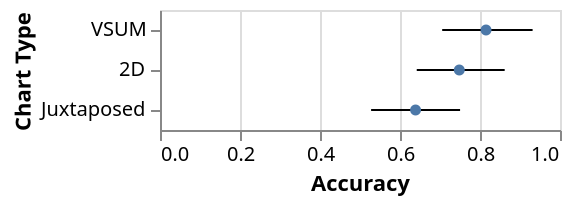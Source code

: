 {
  "$schema": "https://vega.github.io/schema/vega-lite/v2.json",
  "data": {
    "values": [
      {
        "type": "VSUM",
        "mean": 0.815068493150685,
        "ci1": 0.7054794520547946,
        "ci2": 0.9315068493150684
      },
      {
        "type": "2D",
        "mean": 0.74822695035461,
        "ci1": 0.6418439716312057,
        "ci2": 0.8617021276595744
      },
      {
        "type": "Juxtaposed",
        "mean": 0.6388888888888888,
        "ci1": 0.5277777777777778,
        "ci2": 0.7501736111111109
      }
    ]
  },
  "layer": [
    {
      "mark": "rule",
      "encoding": {
        "y": {
          "field": "type",
          "type": "ordinal",
          "title": "Chart Type",
          "scale": {"domain": ["VSUM","2D","Juxtaposed"]}
        },
        "x": {
          "field": "ci1",
          "type": "quantitative",
          "title": "Accuracy"
        },
        "x2": {"field": "ci2","type": "quantitative"}
      }
    },
    {
      "mark": "circle",
      "encoding": {
        "y": {
          "field": "type",
          "type": "ordinal",
          "scale": {"domain": ["Juxtaposed","2D","VSUM"]}
        },
        "x": {"field": "mean","type": "quantitative"},
        "opacity": {"value": 1}
      }
    }
  ]
}